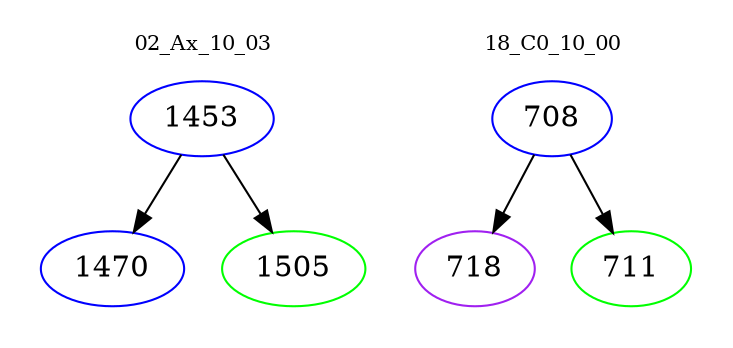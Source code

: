 digraph{
subgraph cluster_0 {
color = white
label = "02_Ax_10_03";
fontsize=10;
T0_1453 [label="1453", color="blue"]
T0_1453 -> T0_1470 [color="black"]
T0_1470 [label="1470", color="blue"]
T0_1453 -> T0_1505 [color="black"]
T0_1505 [label="1505", color="green"]
}
subgraph cluster_1 {
color = white
label = "18_C0_10_00";
fontsize=10;
T1_708 [label="708", color="blue"]
T1_708 -> T1_718 [color="black"]
T1_718 [label="718", color="purple"]
T1_708 -> T1_711 [color="black"]
T1_711 [label="711", color="green"]
}
}
